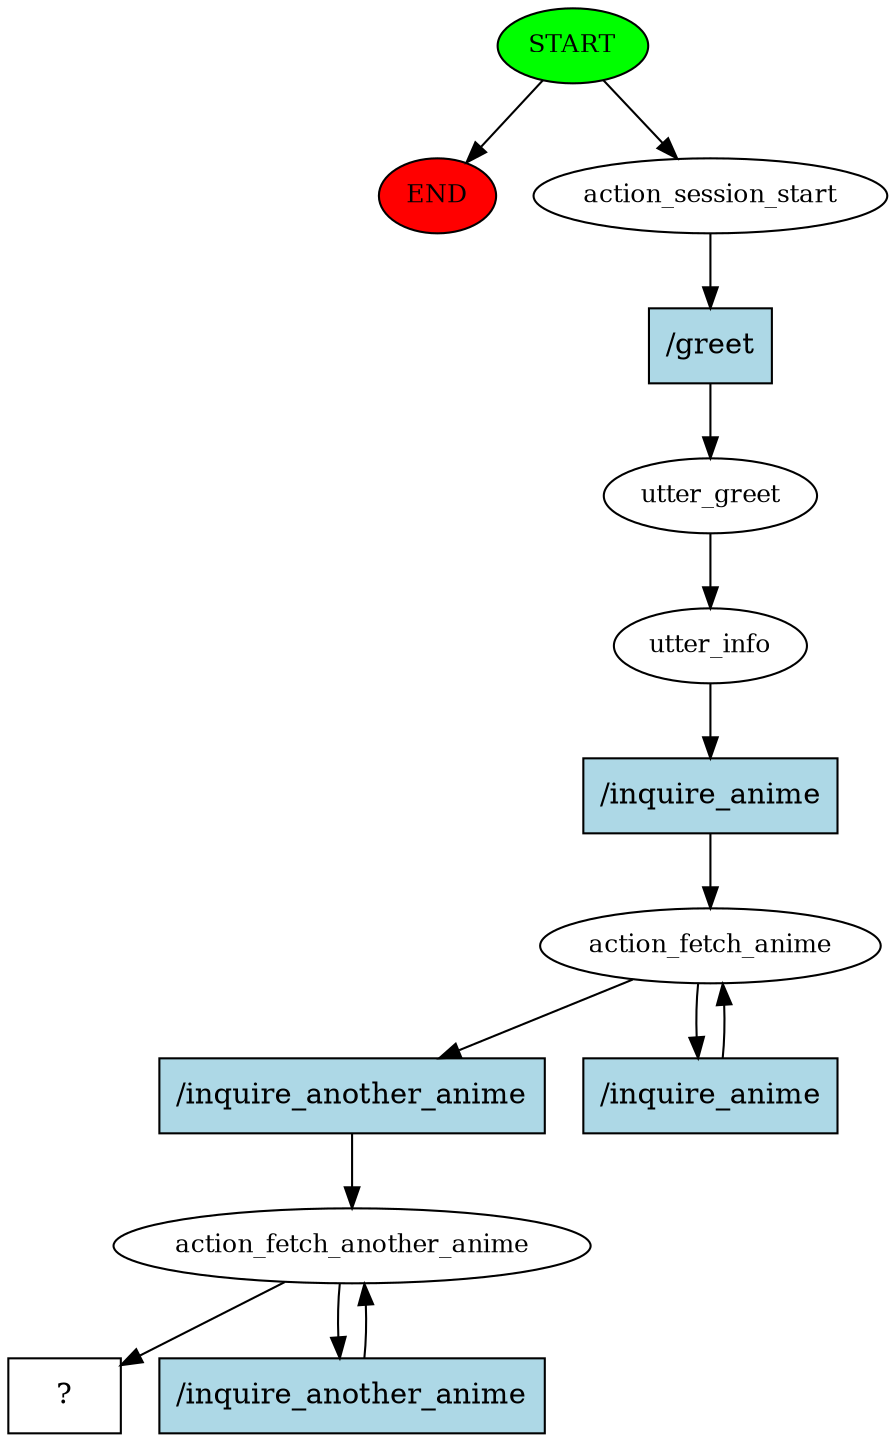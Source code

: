 digraph  {
0 [class="start active", fillcolor=green, fontsize=12, label=START, style=filled];
"-1" [class=end, fillcolor=red, fontsize=12, label=END, style=filled];
1 [class=active, fontsize=12, label=action_session_start];
2 [class=active, fontsize=12, label=utter_greet];
3 [class=active, fontsize=12, label=utter_info];
4 [class=active, fontsize=12, label=action_fetch_anime];
6 [class=active, fontsize=12, label=action_fetch_another_anime];
8 [class="intent dashed active", label="  ?  ", shape=rect];
9 [class="intent active", fillcolor=lightblue, label="/greet", shape=rect, style=filled];
10 [class="intent active", fillcolor=lightblue, label="/inquire_anime", shape=rect, style=filled];
11 [class="intent active", fillcolor=lightblue, label="/inquire_another_anime", shape=rect, style=filled];
12 [class="intent active", fillcolor=lightblue, label="/inquire_anime", shape=rect, style=filled];
13 [class="intent active", fillcolor=lightblue, label="/inquire_another_anime", shape=rect, style=filled];
0 -> "-1"  [class="", key=NONE, label=""];
0 -> 1  [class=active, key=NONE, label=""];
1 -> 9  [class=active, key=0];
2 -> 3  [class=active, key=NONE, label=""];
3 -> 10  [class=active, key=0];
4 -> 11  [class=active, key=0];
4 -> 12  [class=active, key=0];
6 -> 8  [class=active, key=NONE, label=""];
6 -> 13  [class=active, key=0];
9 -> 2  [class=active, key=0];
10 -> 4  [class=active, key=0];
11 -> 6  [class=active, key=0];
12 -> 4  [class=active, key=0];
13 -> 6  [class=active, key=0];
}

